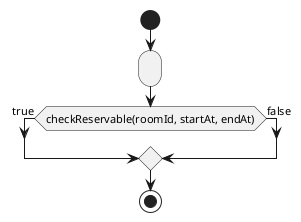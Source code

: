 @startuml RequestReservedRoom
start
:;
if (checkReservable(roomId, startAt, endAt)) then (true)
else (false)
endif
stop
@enduml